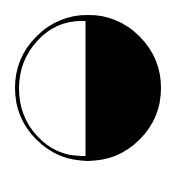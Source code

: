 <mxfile version="14.9.6" type="device"><diagram id="EhhW3xQttqIZV80_lBOK" name="Page-1"><mxGraphModel dx="341" dy="200" grid="1" gridSize="10" guides="1" tooltips="1" connect="1" arrows="1" fold="1" page="1" pageScale="1" pageWidth="850" pageHeight="1100" math="0" shadow="0"><root><mxCell id="0"/><mxCell id="1" parent="0"/><mxCell id="fg02894G_Vjw6iknT1yM-11" value="" style="ellipse;whiteSpace=wrap;html=1;aspect=fixed;strokeWidth=7;fillColor=#000000;strokeColor=#FFFFFF;" vertex="1" parent="1"><mxGeometry x="320" y="360" width="80" height="80" as="geometry"/></mxCell><mxCell id="fg02894G_Vjw6iknT1yM-3" value="" style="verticalLabelPosition=bottom;verticalAlign=middle;html=1;shape=mxgraph.basic.half_circle;rounded=0;strokeColor=#FFFFFF;strokeWidth=4;rotation=90;" vertex="1" parent="1"><mxGeometry x="310.38" y="385.63" width="63.5" height="29.25" as="geometry"/></mxCell></root></mxGraphModel></diagram></mxfile>